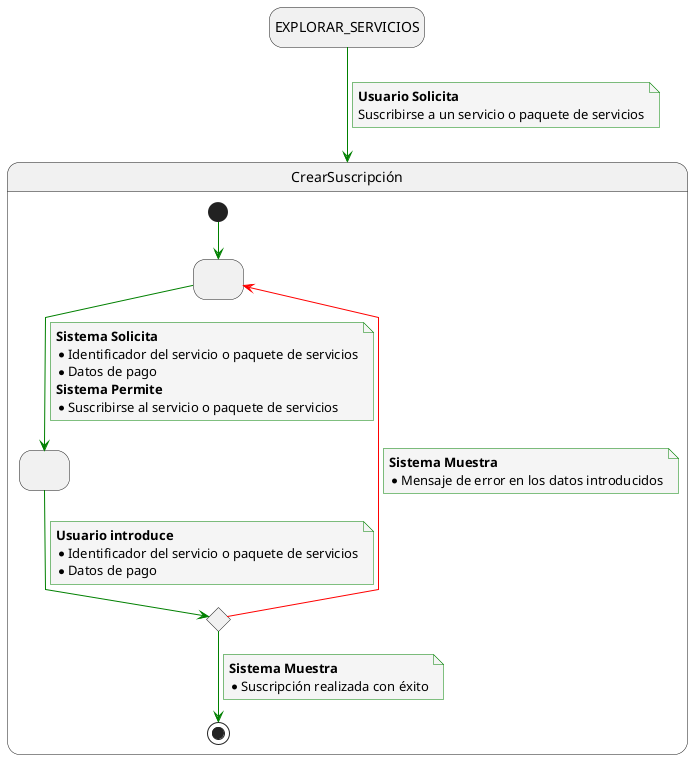 @startuml
skinparam {
    NoteBackgroundColor #whiteSmoke
    ArrowColor #green
    NoteBorderColor #green
    linetype polyline
}

hide empty description

state startState as "EXPLORAR_SERVICIOS"

startState --> CrearSuscripción
note on link
    <b>Usuario Solicita</b>
    Suscribirse a un servicio o paquete de servicios
end note

state CrearSuscripción {
state 2 as " "
state 3 as " "
state 4 <<choice>>

[*] -down-> 2

2 -down-> 3
note on link
<b>Sistema Solicita</b>
* Identificador del servicio o paquete de servicios
* Datos de pago
<b>Sistema Permite</b>
* Suscribirse al servicio o paquete de servicios
end note

3 -down-> 4
note on link
<b>Usuario introduce</b>
* Identificador del servicio o paquete de servicios
* Datos de pago
end note

4 -down-> [*]
note on link
<b>Sistema Muestra</b>
* Suscripción realizada con éxito
end note

4 -[#red]-> 2
note on link
<b>Sistema Muestra</b>
* Mensaje de error en los datos introducidos
end note

}

@enduml